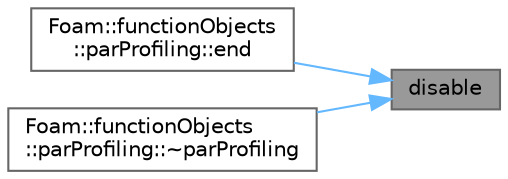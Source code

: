 digraph "disable"
{
 // LATEX_PDF_SIZE
  bgcolor="transparent";
  edge [fontname=Helvetica,fontsize=10,labelfontname=Helvetica,labelfontsize=10];
  node [fontname=Helvetica,fontsize=10,shape=box,height=0.2,width=0.4];
  rankdir="RL";
  Node1 [id="Node000001",label="disable",height=0.2,width=0.4,color="gray40", fillcolor="grey60", style="filled", fontcolor="black",tooltip=" "];
  Node1 -> Node2 [id="edge1_Node000001_Node000002",dir="back",color="steelblue1",style="solid",tooltip=" "];
  Node2 [id="Node000002",label="Foam::functionObjects\l::parProfiling::end",height=0.2,width=0.4,color="grey40", fillcolor="white", style="filled",URL="$classFoam_1_1functionObjects_1_1parProfiling.html#af545ab12986d2fe462f1013c3bafb5f3",tooltip=" "];
  Node1 -> Node3 [id="edge2_Node000001_Node000003",dir="back",color="steelblue1",style="solid",tooltip=" "];
  Node3 [id="Node000003",label="Foam::functionObjects\l::parProfiling::~parProfiling",height=0.2,width=0.4,color="grey40", fillcolor="white", style="filled",URL="$classFoam_1_1functionObjects_1_1parProfiling.html#a1a74389041e5fc87c8b6ea6ba0f797f1",tooltip=" "];
}
